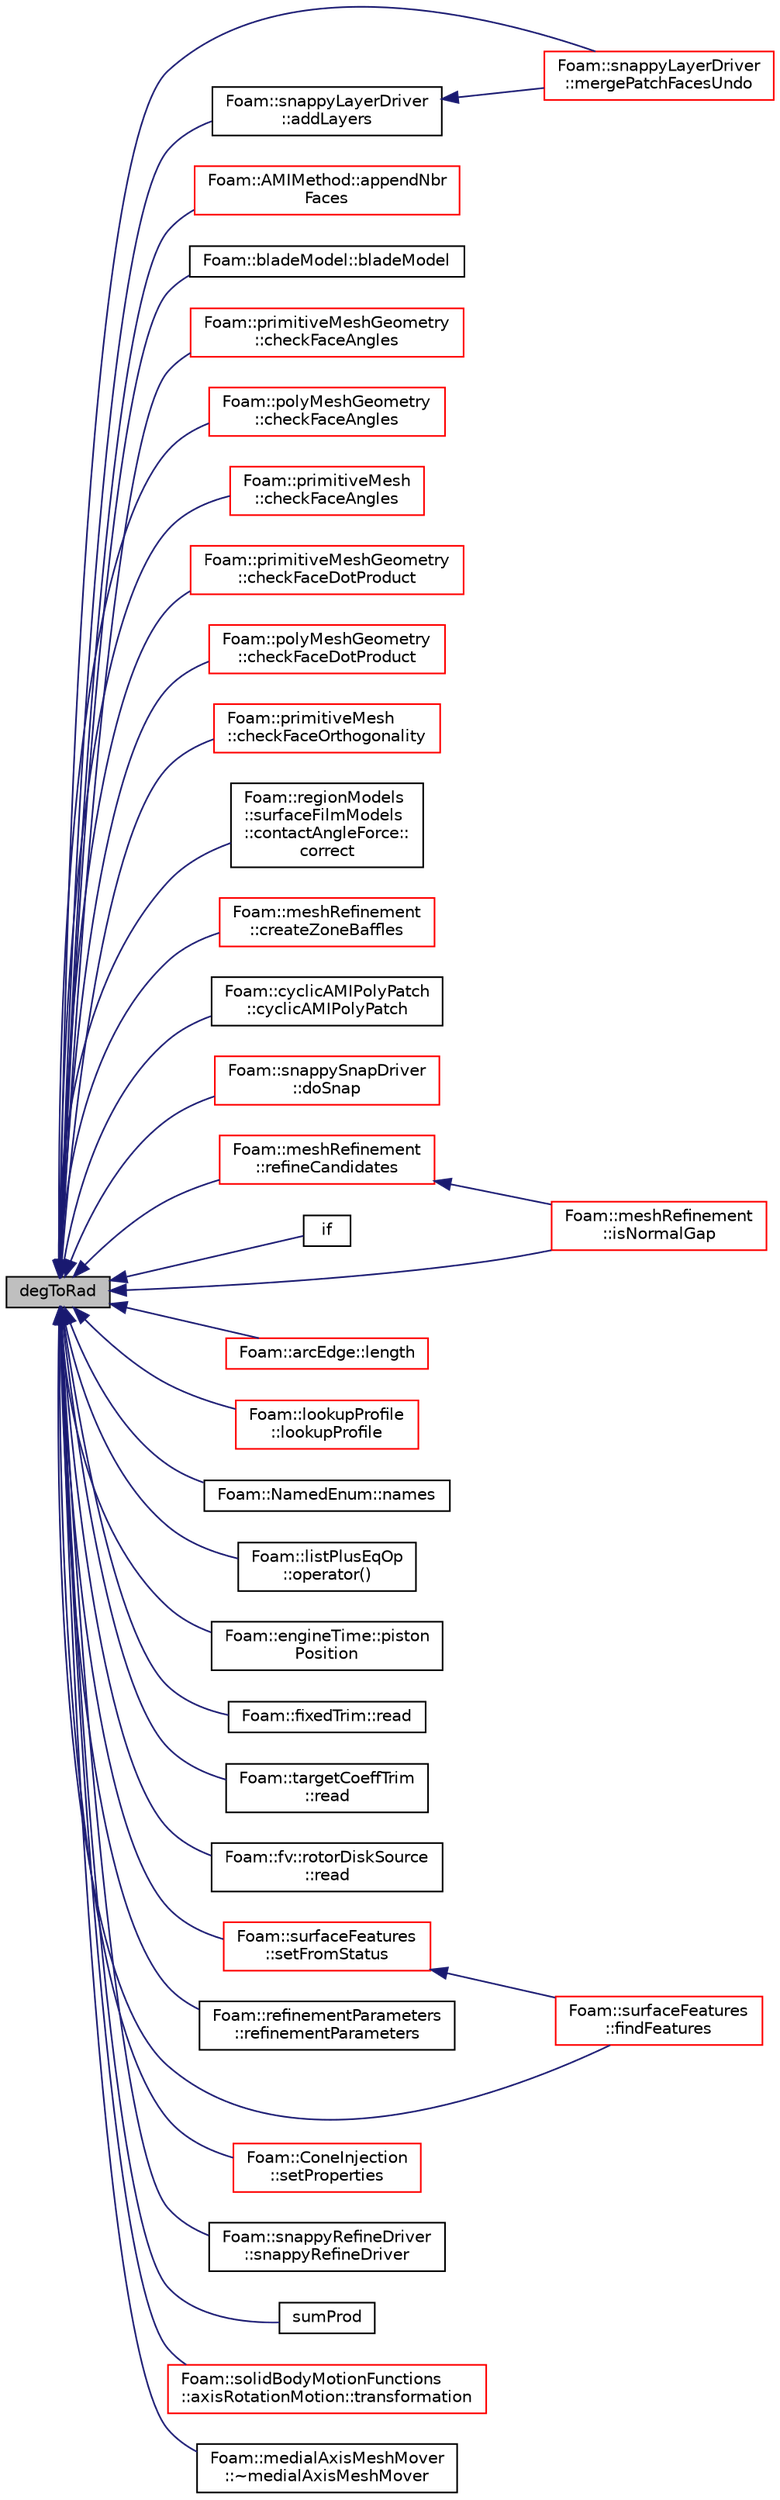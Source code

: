 digraph "degToRad"
{
  bgcolor="transparent";
  edge [fontname="Helvetica",fontsize="10",labelfontname="Helvetica",labelfontsize="10"];
  node [fontname="Helvetica",fontsize="10",shape=record];
  rankdir="LR";
  Node1 [label="degToRad",height=0.2,width=0.4,color="black", fillcolor="grey75", style="filled", fontcolor="black"];
  Node1 -> Node2 [dir="back",color="midnightblue",fontsize="10",style="solid",fontname="Helvetica"];
  Node2 [label="Foam::snappyLayerDriver\l::addLayers",height=0.2,width=0.4,color="black",URL="$a02425.html#a2654851d1ffedc26e8ff1424f7097ba6",tooltip="Add cell layers. "];
  Node2 -> Node3 [dir="back",color="midnightblue",fontsize="10",style="solid",fontname="Helvetica"];
  Node3 [label="Foam::snappyLayerDriver\l::mergePatchFacesUndo",height=0.2,width=0.4,color="red",URL="$a02425.html#a84ecedbf634ce64d783a6ebf25a2efec",tooltip="Merge patch faces on same cell. "];
  Node1 -> Node4 [dir="back",color="midnightblue",fontsize="10",style="solid",fontname="Helvetica"];
  Node4 [label="Foam::AMIMethod::appendNbr\lFaces",height=0.2,width=0.4,color="red",URL="$a00048.html#a5623edaa5a66edae25f56589a6ba9c56",tooltip="Add faces neighbouring facei to the ID list. "];
  Node1 -> Node5 [dir="back",color="midnightblue",fontsize="10",style="solid",fontname="Helvetica"];
  Node5 [label="Foam::bladeModel::bladeModel",height=0.2,width=0.4,color="black",URL="$a00134.html#ad76aaa89a464944047ede7ef53c29579",tooltip="Constructor. "];
  Node1 -> Node6 [dir="back",color="midnightblue",fontsize="10",style="solid",fontname="Helvetica"];
  Node6 [label="Foam::primitiveMeshGeometry\l::checkFaceAngles",height=0.2,width=0.4,color="red",URL="$a02008.html#a1e53fa2de621f051c1777b67d71e354c"];
  Node1 -> Node7 [dir="back",color="midnightblue",fontsize="10",style="solid",fontname="Helvetica"];
  Node7 [label="Foam::polyMeshGeometry\l::checkFaceAngles",height=0.2,width=0.4,color="red",URL="$a01958.html#a54a9bc2a85ca197cef7b133c51ec94b4",tooltip="See primitiveMesh. "];
  Node1 -> Node8 [dir="back",color="midnightblue",fontsize="10",style="solid",fontname="Helvetica"];
  Node8 [label="Foam::primitiveMesh\l::checkFaceAngles",height=0.2,width=0.4,color="red",URL="$a02007.html#a0ad74d466968f0e920d9a0d713727e56",tooltip="Check face angles. "];
  Node1 -> Node9 [dir="back",color="midnightblue",fontsize="10",style="solid",fontname="Helvetica"];
  Node9 [label="Foam::primitiveMeshGeometry\l::checkFaceDotProduct",height=0.2,width=0.4,color="red",URL="$a02008.html#abe689b0ea95babc2086677dec53f57f2"];
  Node1 -> Node10 [dir="back",color="midnightblue",fontsize="10",style="solid",fontname="Helvetica"];
  Node10 [label="Foam::polyMeshGeometry\l::checkFaceDotProduct",height=0.2,width=0.4,color="red",URL="$a01958.html#a5014e575335db939bc66eb2fe32ac48f",tooltip="See primitiveMesh. "];
  Node1 -> Node11 [dir="back",color="midnightblue",fontsize="10",style="solid",fontname="Helvetica"];
  Node11 [label="Foam::primitiveMesh\l::checkFaceOrthogonality",height=0.2,width=0.4,color="red",URL="$a02007.html#a53c93950456aabcf95d28e5892635876",tooltip="Check for non-orthogonality. "];
  Node1 -> Node12 [dir="back",color="midnightblue",fontsize="10",style="solid",fontname="Helvetica"];
  Node12 [label="Foam::regionModels\l::surfaceFilmModels\l::contactAngleForce::\lcorrect",height=0.2,width=0.4,color="black",URL="$a00402.html#ae8286cb1594f9b26a1c5291173459307",tooltip="Correct. "];
  Node1 -> Node13 [dir="back",color="midnightblue",fontsize="10",style="solid",fontname="Helvetica"];
  Node13 [label="Foam::meshRefinement\l::createZoneBaffles",height=0.2,width=0.4,color="red",URL="$a01502.html#a79af0bcc267d8fda8b3f4e683cac915b",tooltip="Create baffles for faces straddling zoned surfaces. Return. "];
  Node1 -> Node14 [dir="back",color="midnightblue",fontsize="10",style="solid",fontname="Helvetica"];
  Node14 [label="Foam::cyclicAMIPolyPatch\l::cyclicAMIPolyPatch",height=0.2,width=0.4,color="black",URL="$a00481.html#aea789b13addb63ac3e355b5796829da8",tooltip="Construct from dictionary. "];
  Node1 -> Node15 [dir="back",color="midnightblue",fontsize="10",style="solid",fontname="Helvetica"];
  Node15 [label="Foam::snappySnapDriver\l::doSnap",height=0.2,width=0.4,color="red",URL="$a02427.html#adf0870a8be4483ecdb73b26b20d027ee"];
  Node1 -> Node16 [dir="back",color="midnightblue",fontsize="10",style="solid",fontname="Helvetica"];
  Node16 [label="Foam::surfaceFeatures\l::findFeatures",height=0.2,width=0.4,color="red",URL="$a02550.html#a104ad1549afa89b0b6ae590fda99816a",tooltip="Find feature edges using provided included angle. "];
  Node1 -> Node17 [dir="back",color="midnightblue",fontsize="10",style="solid",fontname="Helvetica"];
  Node17 [label="if",height=0.2,width=0.4,color="black",URL="$a04050.html#a6a1d5194de861361e42d7b0119753bb0"];
  Node1 -> Node18 [dir="back",color="midnightblue",fontsize="10",style="solid",fontname="Helvetica"];
  Node18 [label="Foam::meshRefinement\l::isNormalGap",height=0.2,width=0.4,color="red",URL="$a01502.html#ab0288b47650144aaf44e9cd32a9ddefa",tooltip="Is local topology a small gap normal to the test vector. "];
  Node1 -> Node19 [dir="back",color="midnightblue",fontsize="10",style="solid",fontname="Helvetica"];
  Node19 [label="Foam::arcEdge::length",height=0.2,width=0.4,color="red",URL="$a00065.html#a8b35735b5afe7675bdb73473a5a23d90",tooltip="Return the length of the curve. "];
  Node1 -> Node20 [dir="back",color="midnightblue",fontsize="10",style="solid",fontname="Helvetica"];
  Node20 [label="Foam::lookupProfile\l::lookupProfile",height=0.2,width=0.4,color="red",URL="$a01408.html#a6f7921c2a8451fb5d1588727f0cf8551",tooltip="Constructor. "];
  Node1 -> Node3 [dir="back",color="midnightblue",fontsize="10",style="solid",fontname="Helvetica"];
  Node1 -> Node21 [dir="back",color="midnightblue",fontsize="10",style="solid",fontname="Helvetica"];
  Node21 [label="Foam::NamedEnum::names",height=0.2,width=0.4,color="black",URL="$a01601.html#a7350da3a0edd92cd11e6c479c9967dc8"];
  Node1 -> Node22 [dir="back",color="midnightblue",fontsize="10",style="solid",fontname="Helvetica"];
  Node22 [label="Foam::listPlusEqOp\l::operator()",height=0.2,width=0.4,color="black",URL="$a01394.html#ae4420a9fd791f5ab9ebad1a3150ba899"];
  Node1 -> Node23 [dir="back",color="midnightblue",fontsize="10",style="solid",fontname="Helvetica"];
  Node23 [label="Foam::engineTime::piston\lPosition",height=0.2,width=0.4,color="black",URL="$a00648.html#a6240bb57a642629a0f4a6dec6e7494fd",tooltip="Calculate the piston position from the engine geometry. "];
  Node1 -> Node24 [dir="back",color="midnightblue",fontsize="10",style="solid",fontname="Helvetica"];
  Node24 [label="Foam::fixedTrim::read",height=0.2,width=0.4,color="black",URL="$a00845.html#a428788b96f9f592ba1fa5b37c25ac749",tooltip="Read. "];
  Node1 -> Node25 [dir="back",color="midnightblue",fontsize="10",style="solid",fontname="Helvetica"];
  Node25 [label="Foam::targetCoeffTrim\l::read",height=0.2,width=0.4,color="black",URL="$a02633.html#a428788b96f9f592ba1fa5b37c25ac749",tooltip="Read. "];
  Node1 -> Node26 [dir="back",color="midnightblue",fontsize="10",style="solid",fontname="Helvetica"];
  Node26 [label="Foam::fv::rotorDiskSource\l::read",height=0.2,width=0.4,color="black",URL="$a02274.html#a6ce0c64db98eb6144d363dbfc86104eb",tooltip="Read source dictionary. "];
  Node1 -> Node27 [dir="back",color="midnightblue",fontsize="10",style="solid",fontname="Helvetica"];
  Node27 [label="Foam::meshRefinement\l::refineCandidates",height=0.2,width=0.4,color="red",URL="$a01502.html#a658a785c0fc497c6e8c2be3d34c91f1e",tooltip="Calculate list of cells to refine. "];
  Node27 -> Node18 [dir="back",color="midnightblue",fontsize="10",style="solid",fontname="Helvetica"];
  Node1 -> Node28 [dir="back",color="midnightblue",fontsize="10",style="solid",fontname="Helvetica"];
  Node28 [label="Foam::refinementParameters\l::refinementParameters",height=0.2,width=0.4,color="black",URL="$a02161.html#a034a6c727dd370424501b580ebf0ddc7",tooltip="Construct from dictionary - new syntax. "];
  Node1 -> Node29 [dir="back",color="midnightblue",fontsize="10",style="solid",fontname="Helvetica"];
  Node29 [label="Foam::surfaceFeatures\l::setFromStatus",height=0.2,width=0.4,color="red",URL="$a02550.html#a3ec4130a2f02e6be2ba97774910eb125",tooltip="Set from status per edge. "];
  Node29 -> Node16 [dir="back",color="midnightblue",fontsize="10",style="solid",fontname="Helvetica"];
  Node1 -> Node30 [dir="back",color="midnightblue",fontsize="10",style="solid",fontname="Helvetica"];
  Node30 [label="Foam::ConeInjection\l::setProperties",height=0.2,width=0.4,color="red",URL="$a00341.html#a9c29fb14e9bea94ae75c185efe894b00",tooltip="Set the parcel properties. "];
  Node1 -> Node31 [dir="back",color="midnightblue",fontsize="10",style="solid",fontname="Helvetica"];
  Node31 [label="Foam::snappyRefineDriver\l::snappyRefineDriver",height=0.2,width=0.4,color="black",URL="$a02426.html#a5675da79b1a5d194aa113611d3b9e024",tooltip="Construct from components. "];
  Node1 -> Node32 [dir="back",color="midnightblue",fontsize="10",style="solid",fontname="Helvetica"];
  Node32 [label="sumProd",height=0.2,width=0.4,color="black",URL="$a10979.html#a5b480f6156c25bef4de87d86094e87ea"];
  Node1 -> Node33 [dir="back",color="midnightblue",fontsize="10",style="solid",fontname="Helvetica"];
  Node33 [label="Foam::solidBodyMotionFunctions\l::axisRotationMotion::transformation",height=0.2,width=0.4,color="red",URL="$a00090.html#a81f0dd436b8f71ebb3ed3d093d828a2f",tooltip="Return the solid-body motion transformation septernion. "];
  Node1 -> Node34 [dir="back",color="midnightblue",fontsize="10",style="solid",fontname="Helvetica"];
  Node34 [label="Foam::medialAxisMeshMover\l::~medialAxisMeshMover",height=0.2,width=0.4,color="black",URL="$a01488.html#a03eb6ed57214533ca9c7282a850b1ea3"];
}
